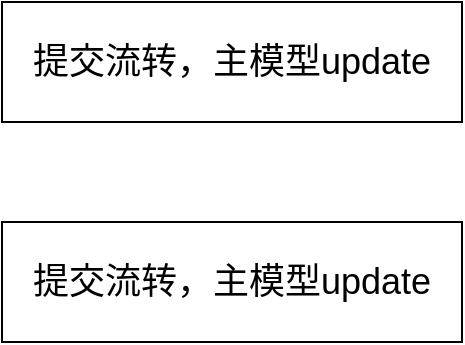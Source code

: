<mxfile version="21.2.1" type="github">
  <diagram name="第 1 页" id="5wdPXZpryAj39Ti63XIy">
    <mxGraphModel dx="1434" dy="876" grid="1" gridSize="10" guides="1" tooltips="1" connect="1" arrows="1" fold="1" page="1" pageScale="1" pageWidth="827" pageHeight="1169" math="0" shadow="0">
      <root>
        <mxCell id="0" />
        <mxCell id="1" parent="0" />
        <mxCell id="Ygxd-mrx2HryFqaf37WP-1" value="&lt;font style=&quot;font-size: 18px;&quot;&gt;提交流转，主模型update&lt;/font&gt;" style="rounded=0;whiteSpace=wrap;html=1;" parent="1" vertex="1">
          <mxGeometry x="110" y="90" width="230" height="60" as="geometry" />
        </mxCell>
        <mxCell id="_nLe0ZsoTWop1k3b6KNL-1" value="&lt;font style=&quot;font-size: 18px;&quot;&gt;提交流转，主模型update&lt;/font&gt;" style="rounded=0;whiteSpace=wrap;html=1;" vertex="1" parent="1">
          <mxGeometry x="110" y="200" width="230" height="60" as="geometry" />
        </mxCell>
      </root>
    </mxGraphModel>
  </diagram>
</mxfile>
